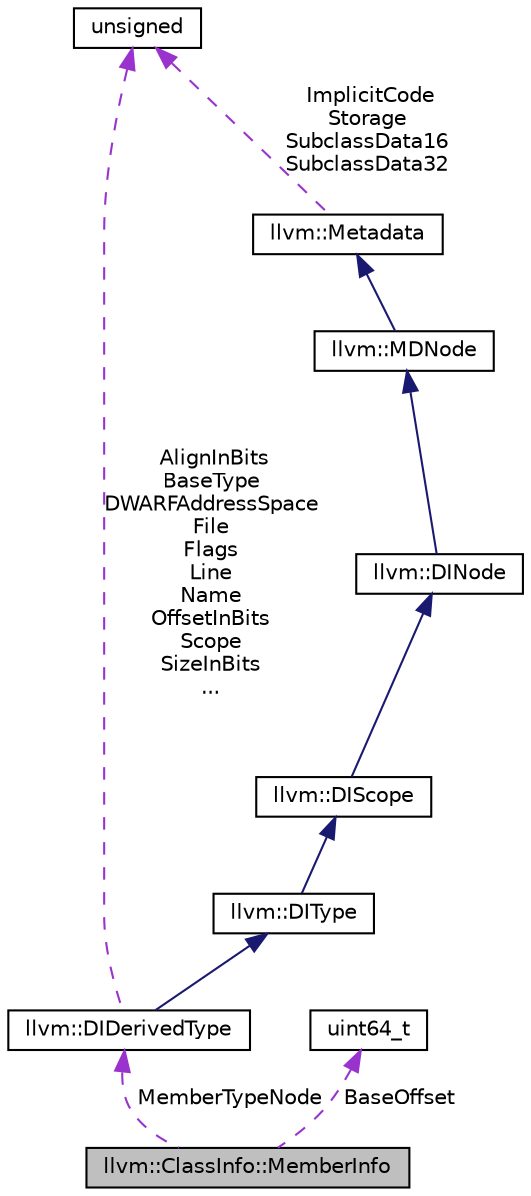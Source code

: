 digraph "llvm::ClassInfo::MemberInfo"
{
 // LATEX_PDF_SIZE
  bgcolor="transparent";
  edge [fontname="Helvetica",fontsize="10",labelfontname="Helvetica",labelfontsize="10"];
  node [fontname="Helvetica",fontsize="10",shape="box"];
  Node1 [label="llvm::ClassInfo::MemberInfo",height=0.2,width=0.4,color="black", fillcolor="grey75", style="filled", fontcolor="black",tooltip=" "];
  Node2 -> Node1 [dir="back",color="darkorchid3",fontsize="10",style="dashed",label=" MemberTypeNode" ,fontname="Helvetica"];
  Node2 [label="llvm::DIDerivedType",height=0.2,width=0.4,color="black",URL="$classllvm_1_1DIDerivedType.html",tooltip="Derived types."];
  Node3 -> Node2 [dir="back",color="midnightblue",fontsize="10",style="solid",fontname="Helvetica"];
  Node3 [label="llvm::DIType",height=0.2,width=0.4,color="black",URL="$classllvm_1_1DIType.html",tooltip="Base class for types."];
  Node4 -> Node3 [dir="back",color="midnightblue",fontsize="10",style="solid",fontname="Helvetica"];
  Node4 [label="llvm::DIScope",height=0.2,width=0.4,color="black",URL="$classllvm_1_1DIScope.html",tooltip="Base class for scope-like contexts."];
  Node5 -> Node4 [dir="back",color="midnightblue",fontsize="10",style="solid",fontname="Helvetica"];
  Node5 [label="llvm::DINode",height=0.2,width=0.4,color="black",URL="$classllvm_1_1DINode.html",tooltip="Tagged DWARF-like metadata node."];
  Node6 -> Node5 [dir="back",color="midnightblue",fontsize="10",style="solid",fontname="Helvetica"];
  Node6 [label="llvm::MDNode",height=0.2,width=0.4,color="black",URL="$classllvm_1_1MDNode.html",tooltip="Metadata node."];
  Node7 -> Node6 [dir="back",color="midnightblue",fontsize="10",style="solid",fontname="Helvetica"];
  Node7 [label="llvm::Metadata",height=0.2,width=0.4,color="black",URL="$classllvm_1_1Metadata.html",tooltip="Root of the metadata hierarchy."];
  Node8 -> Node7 [dir="back",color="darkorchid3",fontsize="10",style="dashed",label=" ImplicitCode\nStorage\nSubclassData16\nSubclassData32" ,fontname="Helvetica"];
  Node8 [label="unsigned",height=0.2,width=0.4,color="black",URL="$classunsigned.html",tooltip=" "];
  Node8 -> Node2 [dir="back",color="darkorchid3",fontsize="10",style="dashed",label=" AlignInBits\nBaseType\nDWARFAddressSpace\nFile\nFlags\nLine\nName\nOffsetInBits\nScope\nSizeInBits\n..." ,fontname="Helvetica"];
  Node9 -> Node1 [dir="back",color="darkorchid3",fontsize="10",style="dashed",label=" BaseOffset" ,fontname="Helvetica"];
  Node9 [label="uint64_t",height=0.2,width=0.4,color="black",tooltip=" "];
}
